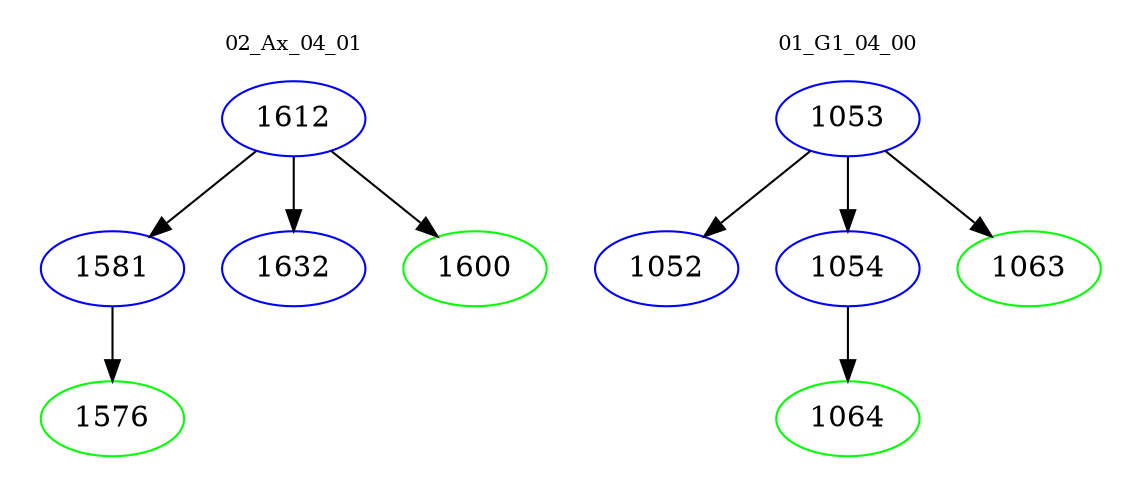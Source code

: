 digraph{
subgraph cluster_0 {
color = white
label = "02_Ax_04_01";
fontsize=10;
T0_1612 [label="1612", color="blue"]
T0_1612 -> T0_1581 [color="black"]
T0_1581 [label="1581", color="blue"]
T0_1581 -> T0_1576 [color="black"]
T0_1576 [label="1576", color="green"]
T0_1612 -> T0_1632 [color="black"]
T0_1632 [label="1632", color="blue"]
T0_1612 -> T0_1600 [color="black"]
T0_1600 [label="1600", color="green"]
}
subgraph cluster_1 {
color = white
label = "01_G1_04_00";
fontsize=10;
T1_1053 [label="1053", color="blue"]
T1_1053 -> T1_1052 [color="black"]
T1_1052 [label="1052", color="blue"]
T1_1053 -> T1_1054 [color="black"]
T1_1054 [label="1054", color="blue"]
T1_1054 -> T1_1064 [color="black"]
T1_1064 [label="1064", color="green"]
T1_1053 -> T1_1063 [color="black"]
T1_1063 [label="1063", color="green"]
}
}
